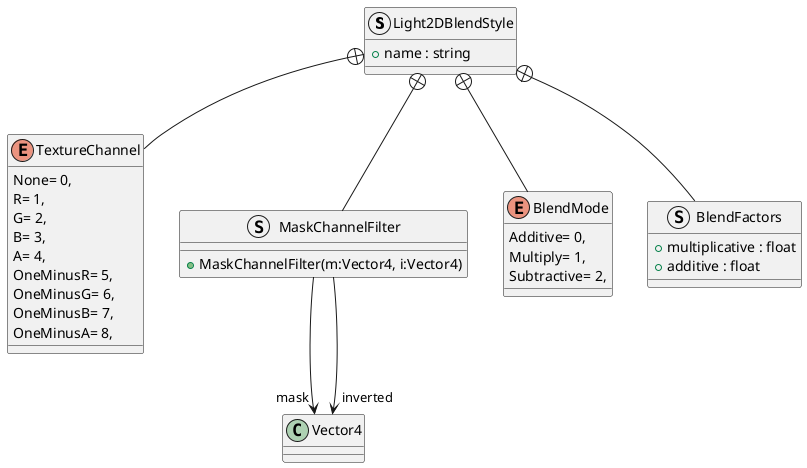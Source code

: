 @startuml
struct Light2DBlendStyle {
    + name : string
}
enum TextureChannel {
    None= 0,
    R= 1,
    G= 2,
    B= 3,
    A= 4,
    OneMinusR= 5,
    OneMinusG= 6,
    OneMinusB= 7,
    OneMinusA= 8,
}
struct MaskChannelFilter {
    + MaskChannelFilter(m:Vector4, i:Vector4)
}
enum BlendMode {
    Additive= 0,
    Multiply= 1,
    Subtractive= 2,
}
struct BlendFactors {
    + multiplicative : float
    + additive : float
}
Light2DBlendStyle +-- TextureChannel
Light2DBlendStyle +-- MaskChannelFilter
MaskChannelFilter --> "mask" Vector4
MaskChannelFilter --> "inverted" Vector4
Light2DBlendStyle +-- BlendMode
Light2DBlendStyle +-- BlendFactors
@enduml
